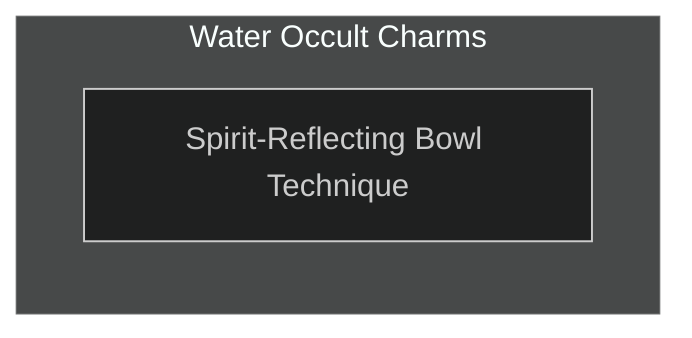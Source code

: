 ---
config:
  theme: dark
---
flowchart TD

    %% described in Storyteller's Companion
    subgraph water_occult[Water Occult Charms]
        direction TB

        spirit_reflecting_bowl[Spirit-Reflecting Bowl Technique]
        click spirit_reflecting_bowl callback "
            Spirit-Reflecting Bowl Technique<br>
            <br>
            Cost: 3 motes<br>
            Duration: Until disrupted<br>
            Type: Simple<br>
            Minimum Occult: 2<br>
            Minimum Essence: 1<br>
            Prerequisite Charms: None<br>
            <br>
            Water has deep connections to the spirit world.
            Dragon-Blooded characters with occult interests can use
            this connection to see and communicate with the unseen
            spirits of the world. The character requires nothing more
            than an ordinary bowl of water. As long as the Dynast
            concentrates, she can see nearby spirits reflected in the
            water and hear what they say. A clever Dragon-Blood
            might even do this without the spirits noticing - for
            instance, by using a goblet of water and taking a sip now
            and then, while pretending to do something else.<br>
            Cascade Charms:<br>
            • More powerful and learned Dynasts can actually
            search for a spirit using a bowl of water, and communicate
            with it at a distance.
            "

    end